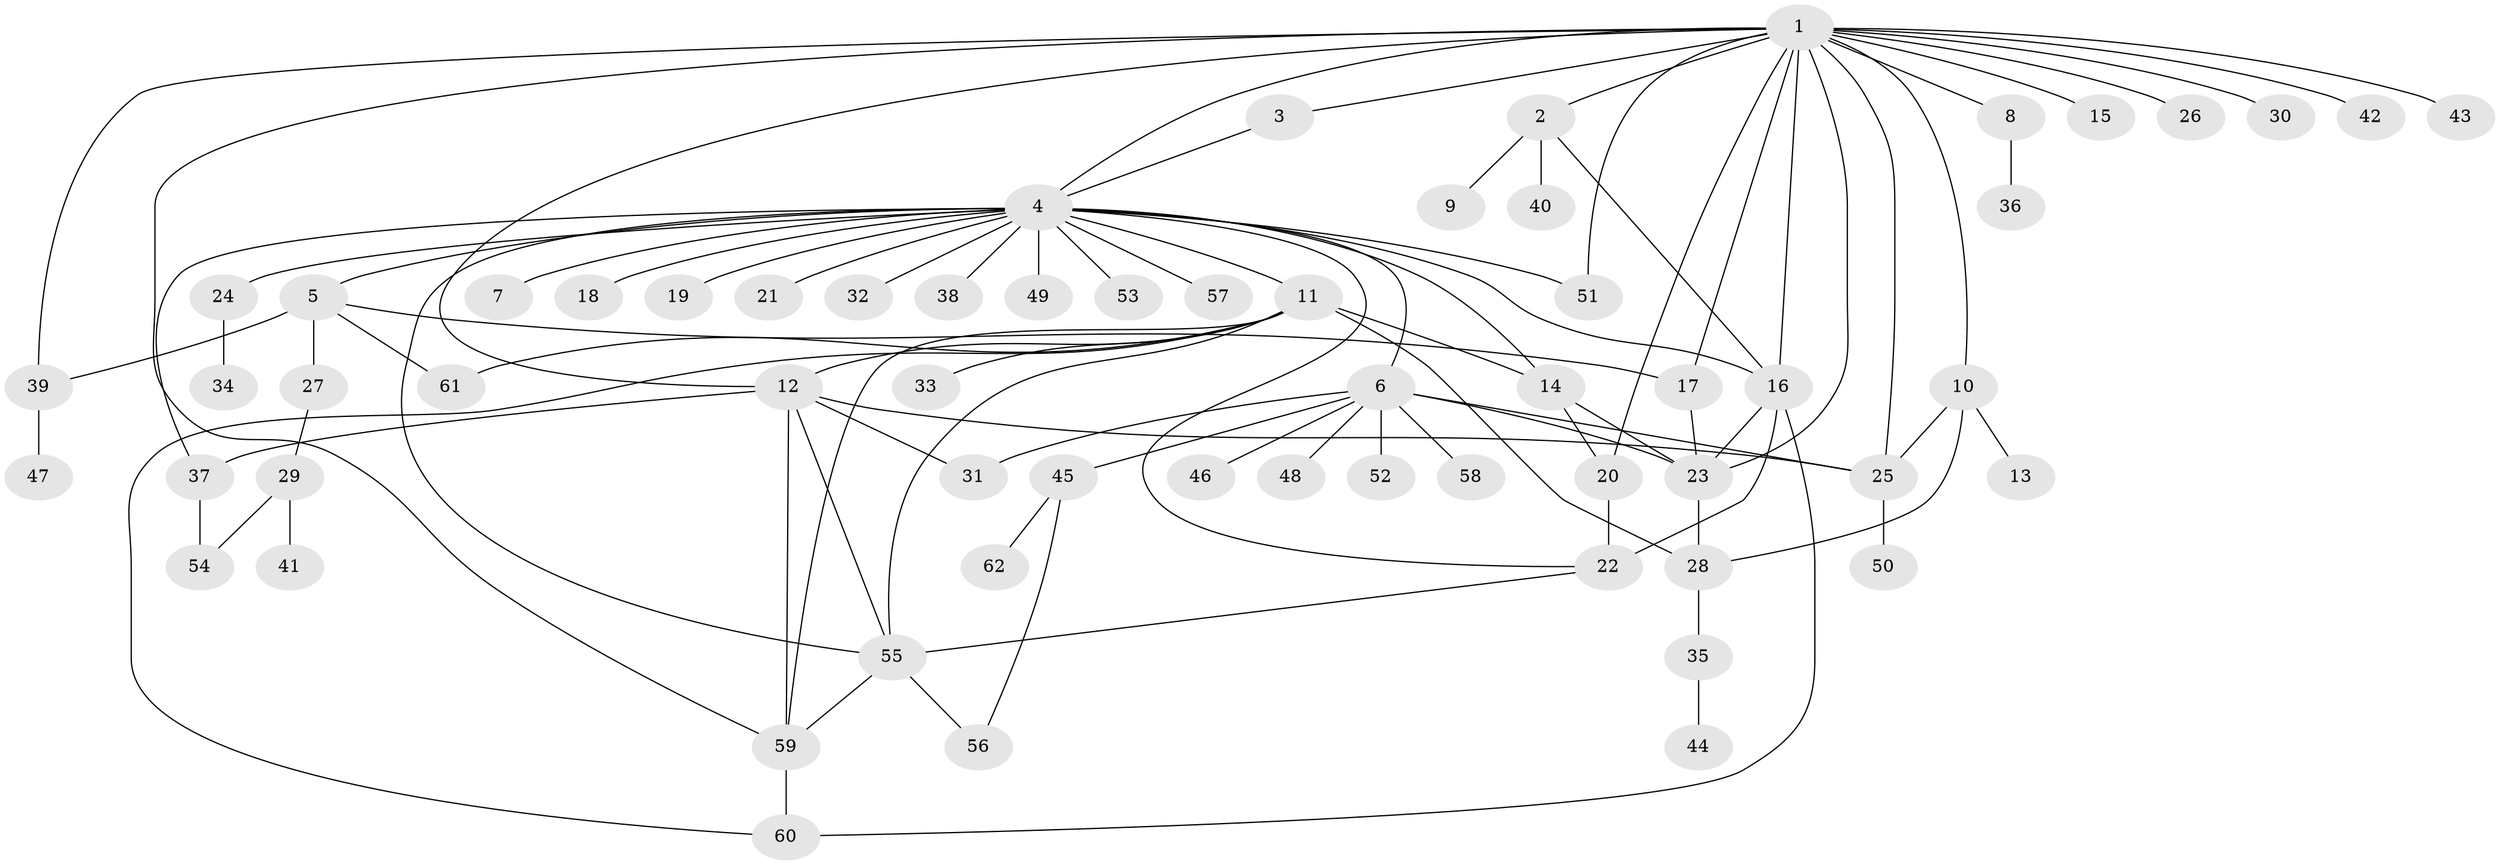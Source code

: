 // original degree distribution, {22: 0.011494252873563218, 5: 0.04597701149425287, 3: 0.12643678160919541, 24: 0.011494252873563218, 9: 0.022988505747126436, 1: 0.4367816091954023, 2: 0.22988505747126436, 7: 0.034482758620689655, 4: 0.06896551724137931, 6: 0.011494252873563218}
// Generated by graph-tools (version 1.1) at 2025/50/03/04/25 22:50:24]
// undirected, 62 vertices, 94 edges
graph export_dot {
  node [color=gray90,style=filled];
  1;
  2;
  3;
  4;
  5;
  6;
  7;
  8;
  9;
  10;
  11;
  12;
  13;
  14;
  15;
  16;
  17;
  18;
  19;
  20;
  21;
  22;
  23;
  24;
  25;
  26;
  27;
  28;
  29;
  30;
  31;
  32;
  33;
  34;
  35;
  36;
  37;
  38;
  39;
  40;
  41;
  42;
  43;
  44;
  45;
  46;
  47;
  48;
  49;
  50;
  51;
  52;
  53;
  54;
  55;
  56;
  57;
  58;
  59;
  60;
  61;
  62;
  1 -- 2 [weight=1.0];
  1 -- 3 [weight=1.0];
  1 -- 4 [weight=1.0];
  1 -- 8 [weight=1.0];
  1 -- 10 [weight=1.0];
  1 -- 12 [weight=1.0];
  1 -- 15 [weight=1.0];
  1 -- 16 [weight=1.0];
  1 -- 17 [weight=1.0];
  1 -- 20 [weight=1.0];
  1 -- 23 [weight=1.0];
  1 -- 25 [weight=1.0];
  1 -- 26 [weight=1.0];
  1 -- 30 [weight=1.0];
  1 -- 39 [weight=1.0];
  1 -- 42 [weight=1.0];
  1 -- 43 [weight=1.0];
  1 -- 51 [weight=1.0];
  1 -- 59 [weight=1.0];
  2 -- 9 [weight=1.0];
  2 -- 16 [weight=1.0];
  2 -- 40 [weight=1.0];
  3 -- 4 [weight=1.0];
  4 -- 5 [weight=1.0];
  4 -- 6 [weight=1.0];
  4 -- 7 [weight=1.0];
  4 -- 11 [weight=1.0];
  4 -- 14 [weight=1.0];
  4 -- 16 [weight=1.0];
  4 -- 18 [weight=1.0];
  4 -- 19 [weight=1.0];
  4 -- 21 [weight=1.0];
  4 -- 22 [weight=1.0];
  4 -- 24 [weight=1.0];
  4 -- 32 [weight=1.0];
  4 -- 37 [weight=1.0];
  4 -- 38 [weight=1.0];
  4 -- 49 [weight=1.0];
  4 -- 51 [weight=1.0];
  4 -- 53 [weight=1.0];
  4 -- 55 [weight=1.0];
  4 -- 57 [weight=1.0];
  5 -- 17 [weight=1.0];
  5 -- 27 [weight=1.0];
  5 -- 39 [weight=1.0];
  5 -- 61 [weight=1.0];
  6 -- 23 [weight=1.0];
  6 -- 25 [weight=1.0];
  6 -- 31 [weight=1.0];
  6 -- 45 [weight=1.0];
  6 -- 46 [weight=1.0];
  6 -- 48 [weight=1.0];
  6 -- 52 [weight=1.0];
  6 -- 58 [weight=1.0];
  8 -- 36 [weight=1.0];
  10 -- 13 [weight=1.0];
  10 -- 25 [weight=1.0];
  10 -- 28 [weight=1.0];
  11 -- 12 [weight=1.0];
  11 -- 14 [weight=1.0];
  11 -- 28 [weight=1.0];
  11 -- 33 [weight=1.0];
  11 -- 55 [weight=1.0];
  11 -- 59 [weight=1.0];
  11 -- 60 [weight=1.0];
  11 -- 61 [weight=1.0];
  12 -- 25 [weight=1.0];
  12 -- 31 [weight=1.0];
  12 -- 37 [weight=1.0];
  12 -- 55 [weight=1.0];
  12 -- 59 [weight=1.0];
  14 -- 20 [weight=1.0];
  14 -- 23 [weight=3.0];
  16 -- 22 [weight=1.0];
  16 -- 23 [weight=1.0];
  16 -- 60 [weight=1.0];
  17 -- 23 [weight=1.0];
  20 -- 22 [weight=2.0];
  22 -- 55 [weight=1.0];
  23 -- 28 [weight=1.0];
  24 -- 34 [weight=1.0];
  25 -- 50 [weight=1.0];
  27 -- 29 [weight=1.0];
  28 -- 35 [weight=1.0];
  29 -- 41 [weight=1.0];
  29 -- 54 [weight=1.0];
  35 -- 44 [weight=1.0];
  37 -- 54 [weight=1.0];
  39 -- 47 [weight=1.0];
  45 -- 56 [weight=1.0];
  45 -- 62 [weight=1.0];
  55 -- 56 [weight=1.0];
  55 -- 59 [weight=1.0];
  59 -- 60 [weight=1.0];
}
